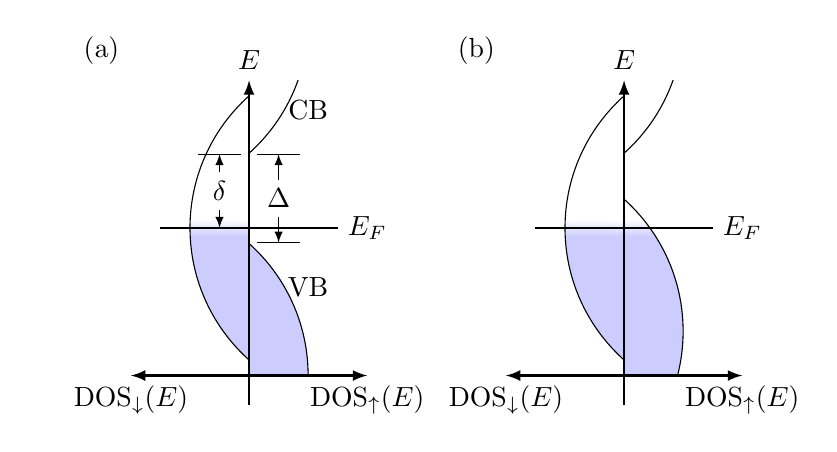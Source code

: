 \begingroup
\def\DOS{\mathrm{DOS}}
\def\fermi{0}
\def\fadewidth{0.15}
\tikzset{
  dim/.style = {
    help lines,
    latex-latex,
    shorten <= 0,
    shorten >= 0,
  },
  left dim/.style = {
    dim,
    -latex,
  },
  right dim/.style = {
    dim,
    -latex,
  },
  help lines/.append style = {
    thin,
    color=black,
    shorten <= 3,
    shorten >= 3,
  },
}

\begin{tikzpicture}[centered,scale=0.75]
\begin{scope}[xshift=-1.25in]
  \node at (-2.5,3) {(a)};
  % Spin down fill
  \begin{scope}
    \clip (0,\fermi) rectangle (-2,-2.5);
    \fill[blue!20] (2,0)++(90:3) arc (90:270:3);
  \end{scope}
  % temperature fading
  \begin{scope}
    \clip (2,0)++(90:3) arc (90:270:3);
    \shade[top color=white,bottom color=blue!20]
      (0,-\fadewidth) rectangle (-2,\fadewidth);
  \end{scope}
  % Spin down circle
  \begin{scope}
    \clip (0,2.5) rectangle (-2,-2.5);
    \draw (2,0)++(90:3) arc (90:270:3);
  \end{scope}
  % Spin up occupied fill and circle
  \begin{scope}
    \clip (0,0) rectangle (2,-2.5);
    \fill[blue!20] (-2,-2.5)++(60:3) arc (60:0:3) -- (-2,-2.5);
    \draw (-2,-2.5)++(90:3) arc (90:0:3);
  \end{scope}
  % Spin up unoccupied circle
  \begin{scope}
    \clip (0,0) rectangle (2,2.5);
    \draw (-2,3.5)++(90:3) arc (90:-90:3);
  \end{scope}
  \draw[-latex,thick] (0,-3) -- (0,2.5) node[above] {$E$};
  \draw[thick] (-1.5,\fermi) -- (1.5,\fermi) node[right] {$E_F$};
  \draw[latex-latex,thick] (-2,-2.5) node[below] {$\DOS_\downarrow(E)$} -- %
                           (+2,-2.5) node[below] {$\DOS_\uparrow(E)$};
  \draw[help lines] (0,-0.25) -- (1,-0.25);
  \draw[help lines] (0,1.25) -- (1,1.25);
  \draw[dim] (0.5,-0.25) -- (0.5,1.25) node[fill=white,midway] {$\Delta$};
  \draw[help lines] (0,1.25) -- (-1,1.25);
  \draw[dim] (-0.5,\fermi) -- (-0.5,1.25) node[fill=white,midway] {$\delta$};
  \node at (1,2) {CB};
  \node at (1,-1) {VB};
\end{scope}

\begin{scope}[xshift=1.25in]
\node at (-2.5,3) {(b)};
% Spin down fill
\begin{scope}
\clip (0,\fermi) rectangle (-2,-2.5);
\fill[blue!20] (2,0)++(90:3) arc (90:270:3);
\end{scope}
% temperature fading
\begin{scope}
\clip (2,0)++(90:3) arc (90:270:3);
\shade[top color=white,bottom color=blue!20]
  (0,-\fadewidth) rectangle (-2,\fadewidth);
\end{scope}
% Spin down circle
\begin{scope}
\clip (0,2.5) rectangle (-2,-2.5);
\draw (2,0)++(90:3) arc (90:270:3);
\end{scope}
% Spin up occupied fill and circle
\begin{scope}
\clip (0,0) rectangle (2,-2.5);
\fill[blue!20] (-2,-1.75)++(90:3) arc (90:-30:3) -- (-2,-1.75);
\end{scope}
% temperature fading
\begin{scope}
\clip (-2,-1.75)++(90:3) arc (90:0:3) -- (-2,-1.75);
\shade[top color=white,bottom color=blue!20]
  (0,-\fadewidth) rectangle (2,\fadewidth);
\end{scope}
\begin{scope}
\clip (0,2.5) rectangle (2,-2.5);
\draw (-2,-1.75) circle(3);
\end{scope}
% Spin up unoccupied circle
\begin{scope}
\clip (0,0) rectangle (2,2.5);
\draw (-2,3.5) circle (3);
\end{scope}
\draw[-latex,thick] (0,-3) -- (0,2.5) node[above] {$E$};
\draw[thick] (-1.5,\fermi) -- (1.5,\fermi) node[right] {$E_F$};
  \draw[latex-latex,thick] (-2,-2.5) node[below] {$\DOS_\downarrow(E)$} -- %
                           (+2,-2.5) node[below] {$\DOS_\uparrow(E)$};
\end{scope}
\end{tikzpicture}
\endgroup
